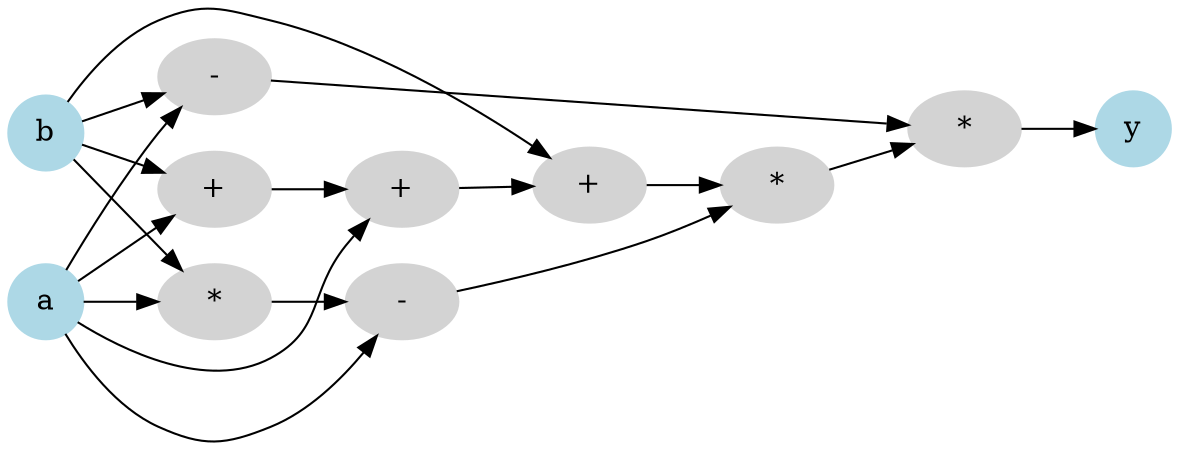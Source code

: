 digraph ComputationGraph {
  rankdir=LR;
  node1 [label="a", shape=circle, style=filled, color=lightblue];
  node2 [label="b", shape=circle, style=filled, color=lightblue];
  node3 [label="*", shape=ellipse, style=filled, color=lightgray];
  node4 [label="-", shape=ellipse, style=filled, color=lightgray];
  node5 [label="+", shape=ellipse, style=filled, color=lightgray];
  node6 [label="+", shape=ellipse, style=filled, color=lightgray];
  node7 [label="+", shape=ellipse, style=filled, color=lightgray];
  node8 [label="*", shape=ellipse, style=filled, color=lightgray];
  node9 [label="-", shape=ellipse, style=filled, color=lightgray];
  node10 [label="*", shape=ellipse, style=filled, color=lightgray];
  node11 [label="y", shape=circle, style=filled, color=lightblue];
  node1 -> node3;
  node2 -> node3;
  node3 -> node4;
  node1 -> node4;
  node2 -> node5;
  node1 -> node5;
  node5 -> node6;
  node1 -> node6;
  node6 -> node7;
  node2 -> node7;
  node4 -> node8;
  node7 -> node8;
  node1 -> node9;
  node2 -> node9;
  node8 -> node10;
  node9 -> node10;
  node10 -> node11;
}
